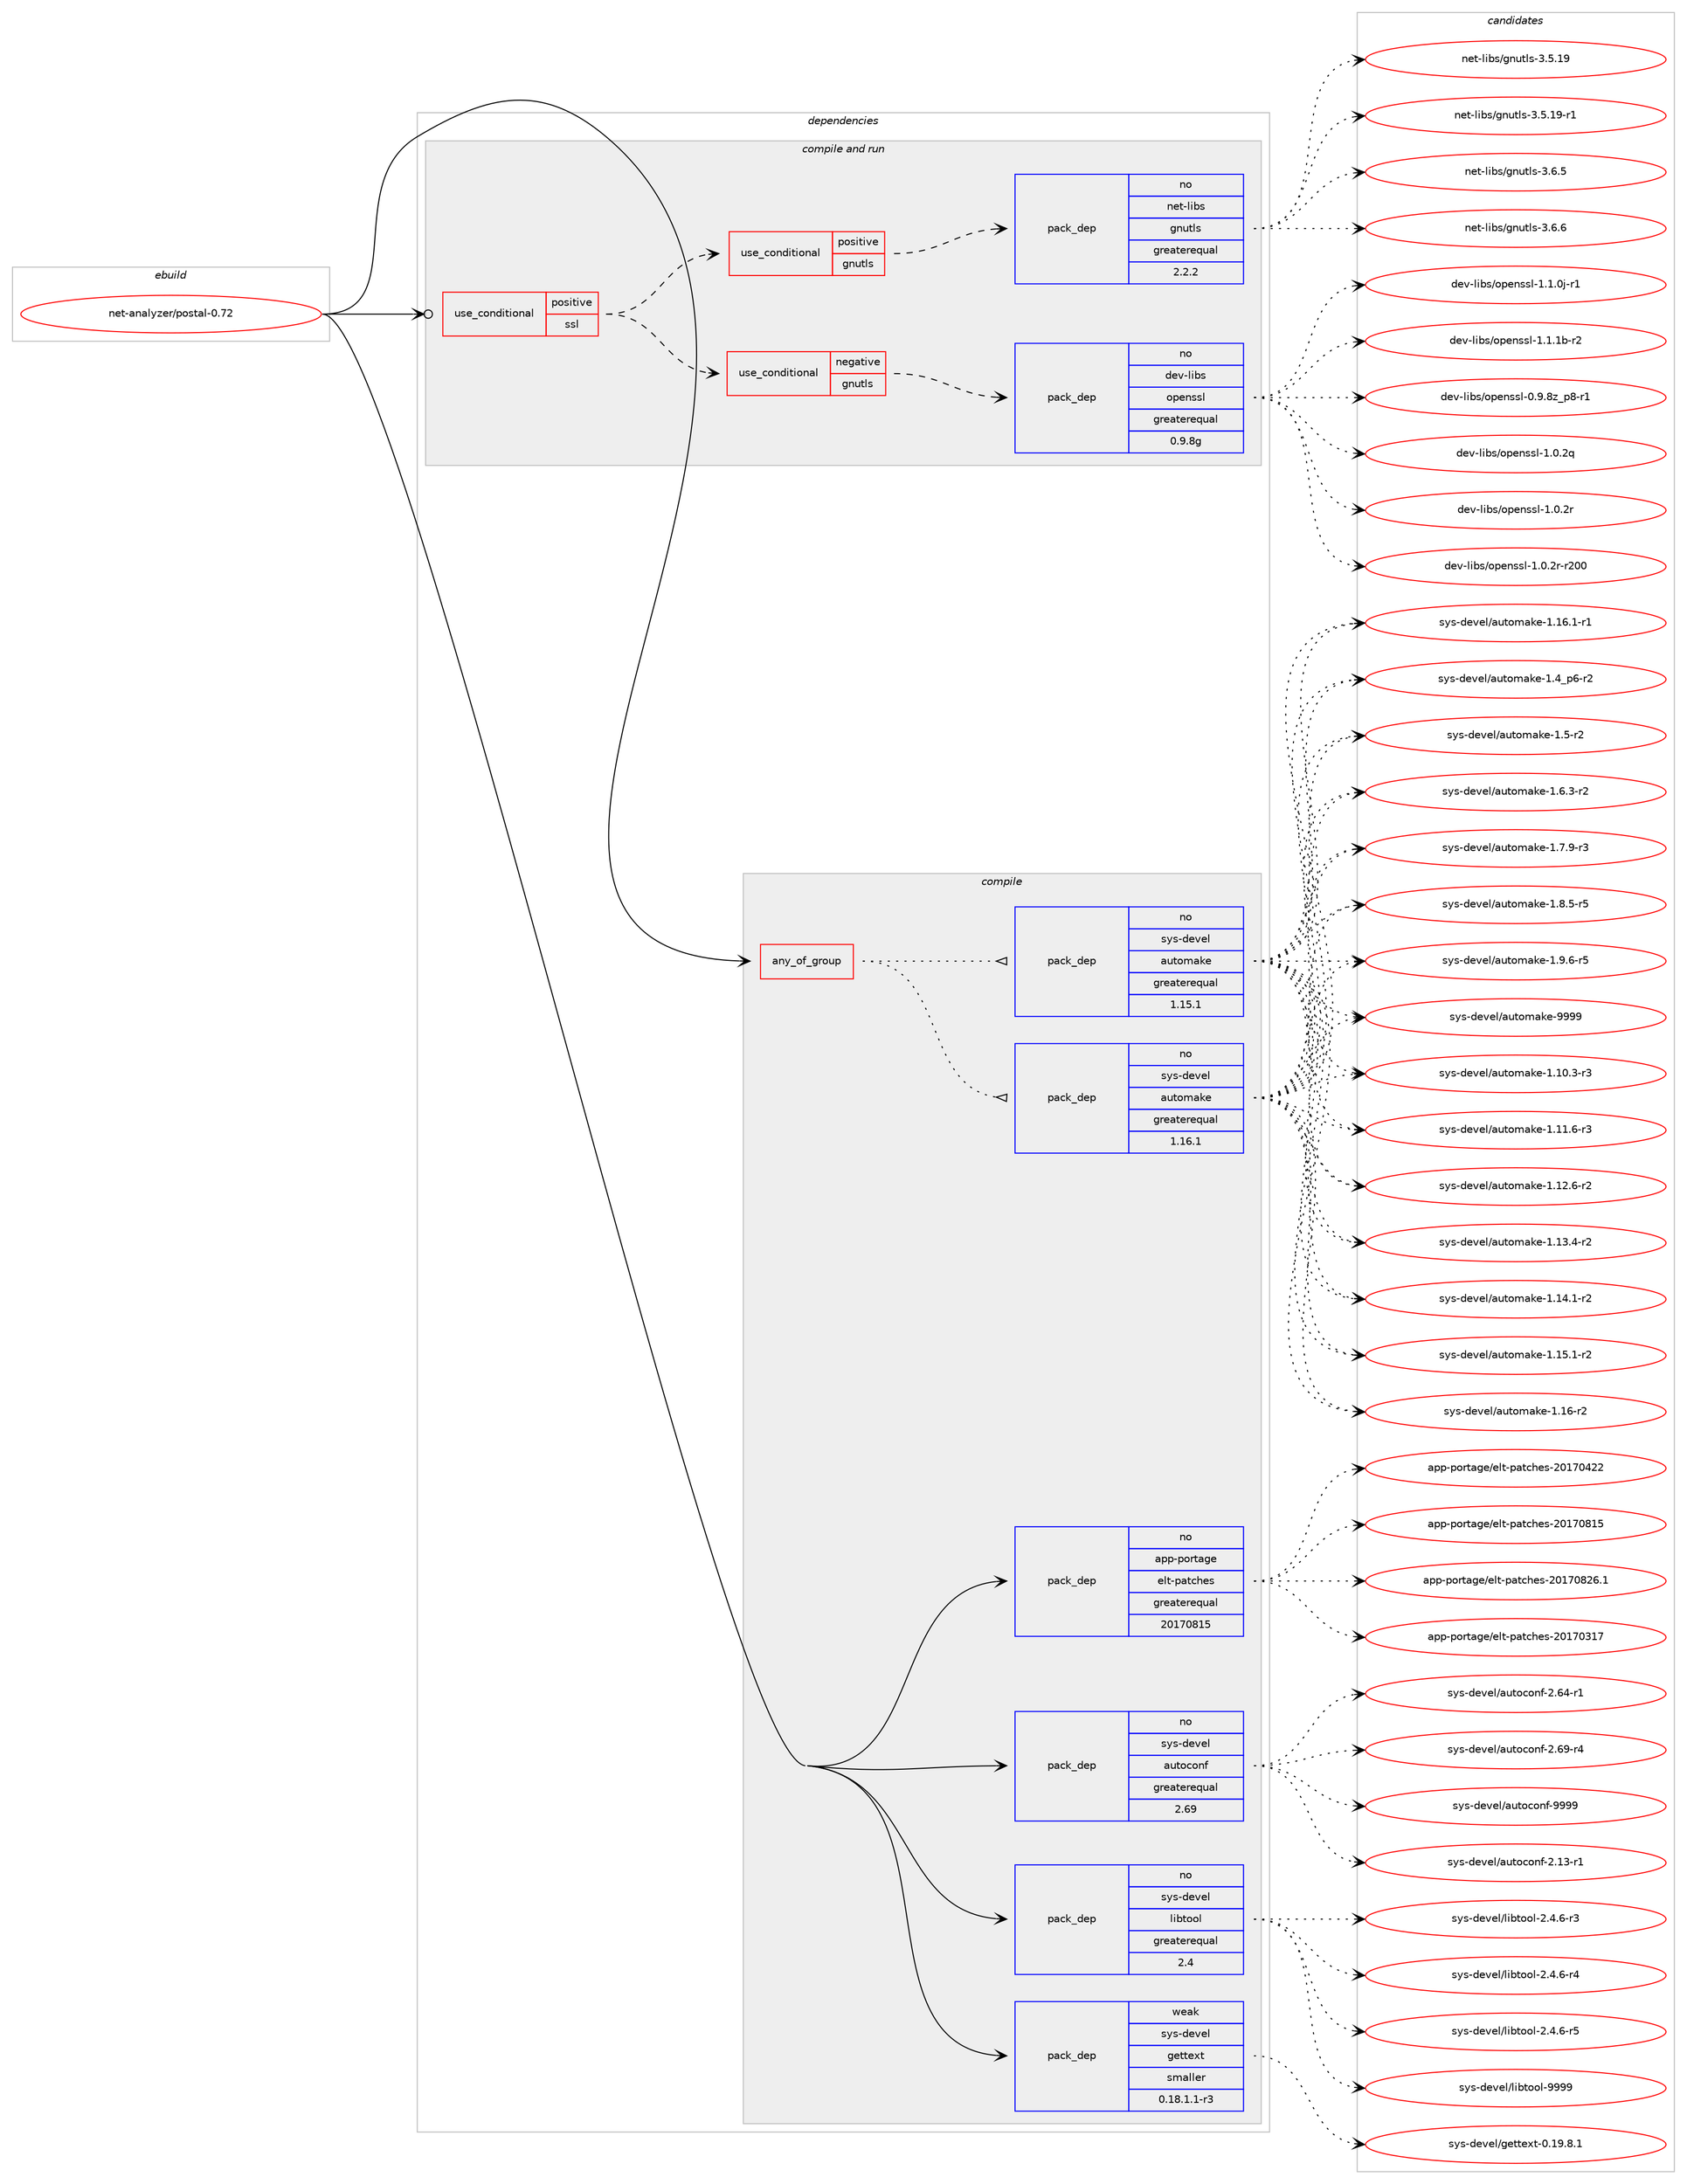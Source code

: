 digraph prolog {

# *************
# Graph options
# *************

newrank=true;
concentrate=true;
compound=true;
graph [rankdir=LR,fontname=Helvetica,fontsize=10,ranksep=1.5];#, ranksep=2.5, nodesep=0.2];
edge  [arrowhead=vee];
node  [fontname=Helvetica,fontsize=10];

# **********
# The ebuild
# **********

subgraph cluster_leftcol {
color=gray;
rank=same;
label=<<i>ebuild</i>>;
id [label="net-analyzer/postal-0.72", color=red, width=4, href="../net-analyzer/postal-0.72.svg"];
}

# ****************
# The dependencies
# ****************

subgraph cluster_midcol {
color=gray;
label=<<i>dependencies</i>>;
subgraph cluster_compile {
fillcolor="#eeeeee";
style=filled;
label=<<i>compile</i>>;
subgraph any25856 {
dependency1646506 [label=<<TABLE BORDER="0" CELLBORDER="1" CELLSPACING="0" CELLPADDING="4"><TR><TD CELLPADDING="10">any_of_group</TD></TR></TABLE>>, shape=none, color=red];subgraph pack1177320 {
dependency1646507 [label=<<TABLE BORDER="0" CELLBORDER="1" CELLSPACING="0" CELLPADDING="4" WIDTH="220"><TR><TD ROWSPAN="6" CELLPADDING="30">pack_dep</TD></TR><TR><TD WIDTH="110">no</TD></TR><TR><TD>sys-devel</TD></TR><TR><TD>automake</TD></TR><TR><TD>greaterequal</TD></TR><TR><TD>1.16.1</TD></TR></TABLE>>, shape=none, color=blue];
}
dependency1646506:e -> dependency1646507:w [weight=20,style="dotted",arrowhead="oinv"];
subgraph pack1177321 {
dependency1646508 [label=<<TABLE BORDER="0" CELLBORDER="1" CELLSPACING="0" CELLPADDING="4" WIDTH="220"><TR><TD ROWSPAN="6" CELLPADDING="30">pack_dep</TD></TR><TR><TD WIDTH="110">no</TD></TR><TR><TD>sys-devel</TD></TR><TR><TD>automake</TD></TR><TR><TD>greaterequal</TD></TR><TR><TD>1.15.1</TD></TR></TABLE>>, shape=none, color=blue];
}
dependency1646506:e -> dependency1646508:w [weight=20,style="dotted",arrowhead="oinv"];
}
id:e -> dependency1646506:w [weight=20,style="solid",arrowhead="vee"];
subgraph pack1177322 {
dependency1646509 [label=<<TABLE BORDER="0" CELLBORDER="1" CELLSPACING="0" CELLPADDING="4" WIDTH="220"><TR><TD ROWSPAN="6" CELLPADDING="30">pack_dep</TD></TR><TR><TD WIDTH="110">no</TD></TR><TR><TD>app-portage</TD></TR><TR><TD>elt-patches</TD></TR><TR><TD>greaterequal</TD></TR><TR><TD>20170815</TD></TR></TABLE>>, shape=none, color=blue];
}
id:e -> dependency1646509:w [weight=20,style="solid",arrowhead="vee"];
subgraph pack1177323 {
dependency1646510 [label=<<TABLE BORDER="0" CELLBORDER="1" CELLSPACING="0" CELLPADDING="4" WIDTH="220"><TR><TD ROWSPAN="6" CELLPADDING="30">pack_dep</TD></TR><TR><TD WIDTH="110">no</TD></TR><TR><TD>sys-devel</TD></TR><TR><TD>autoconf</TD></TR><TR><TD>greaterequal</TD></TR><TR><TD>2.69</TD></TR></TABLE>>, shape=none, color=blue];
}
id:e -> dependency1646510:w [weight=20,style="solid",arrowhead="vee"];
subgraph pack1177324 {
dependency1646511 [label=<<TABLE BORDER="0" CELLBORDER="1" CELLSPACING="0" CELLPADDING="4" WIDTH="220"><TR><TD ROWSPAN="6" CELLPADDING="30">pack_dep</TD></TR><TR><TD WIDTH="110">no</TD></TR><TR><TD>sys-devel</TD></TR><TR><TD>libtool</TD></TR><TR><TD>greaterequal</TD></TR><TR><TD>2.4</TD></TR></TABLE>>, shape=none, color=blue];
}
id:e -> dependency1646511:w [weight=20,style="solid",arrowhead="vee"];
subgraph pack1177325 {
dependency1646512 [label=<<TABLE BORDER="0" CELLBORDER="1" CELLSPACING="0" CELLPADDING="4" WIDTH="220"><TR><TD ROWSPAN="6" CELLPADDING="30">pack_dep</TD></TR><TR><TD WIDTH="110">weak</TD></TR><TR><TD>sys-devel</TD></TR><TR><TD>gettext</TD></TR><TR><TD>smaller</TD></TR><TR><TD>0.18.1.1-r3</TD></TR></TABLE>>, shape=none, color=blue];
}
id:e -> dependency1646512:w [weight=20,style="solid",arrowhead="vee"];
}
subgraph cluster_compileandrun {
fillcolor="#eeeeee";
style=filled;
label=<<i>compile and run</i>>;
subgraph cond442555 {
dependency1646513 [label=<<TABLE BORDER="0" CELLBORDER="1" CELLSPACING="0" CELLPADDING="4"><TR><TD ROWSPAN="3" CELLPADDING="10">use_conditional</TD></TR><TR><TD>positive</TD></TR><TR><TD>ssl</TD></TR></TABLE>>, shape=none, color=red];
subgraph cond442556 {
dependency1646514 [label=<<TABLE BORDER="0" CELLBORDER="1" CELLSPACING="0" CELLPADDING="4"><TR><TD ROWSPAN="3" CELLPADDING="10">use_conditional</TD></TR><TR><TD>negative</TD></TR><TR><TD>gnutls</TD></TR></TABLE>>, shape=none, color=red];
subgraph pack1177326 {
dependency1646515 [label=<<TABLE BORDER="0" CELLBORDER="1" CELLSPACING="0" CELLPADDING="4" WIDTH="220"><TR><TD ROWSPAN="6" CELLPADDING="30">pack_dep</TD></TR><TR><TD WIDTH="110">no</TD></TR><TR><TD>dev-libs</TD></TR><TR><TD>openssl</TD></TR><TR><TD>greaterequal</TD></TR><TR><TD>0.9.8g</TD></TR></TABLE>>, shape=none, color=blue];
}
dependency1646514:e -> dependency1646515:w [weight=20,style="dashed",arrowhead="vee"];
}
dependency1646513:e -> dependency1646514:w [weight=20,style="dashed",arrowhead="vee"];
subgraph cond442557 {
dependency1646516 [label=<<TABLE BORDER="0" CELLBORDER="1" CELLSPACING="0" CELLPADDING="4"><TR><TD ROWSPAN="3" CELLPADDING="10">use_conditional</TD></TR><TR><TD>positive</TD></TR><TR><TD>gnutls</TD></TR></TABLE>>, shape=none, color=red];
subgraph pack1177327 {
dependency1646517 [label=<<TABLE BORDER="0" CELLBORDER="1" CELLSPACING="0" CELLPADDING="4" WIDTH="220"><TR><TD ROWSPAN="6" CELLPADDING="30">pack_dep</TD></TR><TR><TD WIDTH="110">no</TD></TR><TR><TD>net-libs</TD></TR><TR><TD>gnutls</TD></TR><TR><TD>greaterequal</TD></TR><TR><TD>2.2.2</TD></TR></TABLE>>, shape=none, color=blue];
}
dependency1646516:e -> dependency1646517:w [weight=20,style="dashed",arrowhead="vee"];
}
dependency1646513:e -> dependency1646516:w [weight=20,style="dashed",arrowhead="vee"];
}
id:e -> dependency1646513:w [weight=20,style="solid",arrowhead="odotvee"];
}
subgraph cluster_run {
fillcolor="#eeeeee";
style=filled;
label=<<i>run</i>>;
}
}

# **************
# The candidates
# **************

subgraph cluster_choices {
rank=same;
color=gray;
label=<<i>candidates</i>>;

subgraph choice1177320 {
color=black;
nodesep=1;
choice11512111545100101118101108479711711611110997107101454946494846514511451 [label="sys-devel/automake-1.10.3-r3", color=red, width=4,href="../sys-devel/automake-1.10.3-r3.svg"];
choice11512111545100101118101108479711711611110997107101454946494946544511451 [label="sys-devel/automake-1.11.6-r3", color=red, width=4,href="../sys-devel/automake-1.11.6-r3.svg"];
choice11512111545100101118101108479711711611110997107101454946495046544511450 [label="sys-devel/automake-1.12.6-r2", color=red, width=4,href="../sys-devel/automake-1.12.6-r2.svg"];
choice11512111545100101118101108479711711611110997107101454946495146524511450 [label="sys-devel/automake-1.13.4-r2", color=red, width=4,href="../sys-devel/automake-1.13.4-r2.svg"];
choice11512111545100101118101108479711711611110997107101454946495246494511450 [label="sys-devel/automake-1.14.1-r2", color=red, width=4,href="../sys-devel/automake-1.14.1-r2.svg"];
choice11512111545100101118101108479711711611110997107101454946495346494511450 [label="sys-devel/automake-1.15.1-r2", color=red, width=4,href="../sys-devel/automake-1.15.1-r2.svg"];
choice1151211154510010111810110847971171161111099710710145494649544511450 [label="sys-devel/automake-1.16-r2", color=red, width=4,href="../sys-devel/automake-1.16-r2.svg"];
choice11512111545100101118101108479711711611110997107101454946495446494511449 [label="sys-devel/automake-1.16.1-r1", color=red, width=4,href="../sys-devel/automake-1.16.1-r1.svg"];
choice115121115451001011181011084797117116111109971071014549465295112544511450 [label="sys-devel/automake-1.4_p6-r2", color=red, width=4,href="../sys-devel/automake-1.4_p6-r2.svg"];
choice11512111545100101118101108479711711611110997107101454946534511450 [label="sys-devel/automake-1.5-r2", color=red, width=4,href="../sys-devel/automake-1.5-r2.svg"];
choice115121115451001011181011084797117116111109971071014549465446514511450 [label="sys-devel/automake-1.6.3-r2", color=red, width=4,href="../sys-devel/automake-1.6.3-r2.svg"];
choice115121115451001011181011084797117116111109971071014549465546574511451 [label="sys-devel/automake-1.7.9-r3", color=red, width=4,href="../sys-devel/automake-1.7.9-r3.svg"];
choice115121115451001011181011084797117116111109971071014549465646534511453 [label="sys-devel/automake-1.8.5-r5", color=red, width=4,href="../sys-devel/automake-1.8.5-r5.svg"];
choice115121115451001011181011084797117116111109971071014549465746544511453 [label="sys-devel/automake-1.9.6-r5", color=red, width=4,href="../sys-devel/automake-1.9.6-r5.svg"];
choice115121115451001011181011084797117116111109971071014557575757 [label="sys-devel/automake-9999", color=red, width=4,href="../sys-devel/automake-9999.svg"];
dependency1646507:e -> choice11512111545100101118101108479711711611110997107101454946494846514511451:w [style=dotted,weight="100"];
dependency1646507:e -> choice11512111545100101118101108479711711611110997107101454946494946544511451:w [style=dotted,weight="100"];
dependency1646507:e -> choice11512111545100101118101108479711711611110997107101454946495046544511450:w [style=dotted,weight="100"];
dependency1646507:e -> choice11512111545100101118101108479711711611110997107101454946495146524511450:w [style=dotted,weight="100"];
dependency1646507:e -> choice11512111545100101118101108479711711611110997107101454946495246494511450:w [style=dotted,weight="100"];
dependency1646507:e -> choice11512111545100101118101108479711711611110997107101454946495346494511450:w [style=dotted,weight="100"];
dependency1646507:e -> choice1151211154510010111810110847971171161111099710710145494649544511450:w [style=dotted,weight="100"];
dependency1646507:e -> choice11512111545100101118101108479711711611110997107101454946495446494511449:w [style=dotted,weight="100"];
dependency1646507:e -> choice115121115451001011181011084797117116111109971071014549465295112544511450:w [style=dotted,weight="100"];
dependency1646507:e -> choice11512111545100101118101108479711711611110997107101454946534511450:w [style=dotted,weight="100"];
dependency1646507:e -> choice115121115451001011181011084797117116111109971071014549465446514511450:w [style=dotted,weight="100"];
dependency1646507:e -> choice115121115451001011181011084797117116111109971071014549465546574511451:w [style=dotted,weight="100"];
dependency1646507:e -> choice115121115451001011181011084797117116111109971071014549465646534511453:w [style=dotted,weight="100"];
dependency1646507:e -> choice115121115451001011181011084797117116111109971071014549465746544511453:w [style=dotted,weight="100"];
dependency1646507:e -> choice115121115451001011181011084797117116111109971071014557575757:w [style=dotted,weight="100"];
}
subgraph choice1177321 {
color=black;
nodesep=1;
choice11512111545100101118101108479711711611110997107101454946494846514511451 [label="sys-devel/automake-1.10.3-r3", color=red, width=4,href="../sys-devel/automake-1.10.3-r3.svg"];
choice11512111545100101118101108479711711611110997107101454946494946544511451 [label="sys-devel/automake-1.11.6-r3", color=red, width=4,href="../sys-devel/automake-1.11.6-r3.svg"];
choice11512111545100101118101108479711711611110997107101454946495046544511450 [label="sys-devel/automake-1.12.6-r2", color=red, width=4,href="../sys-devel/automake-1.12.6-r2.svg"];
choice11512111545100101118101108479711711611110997107101454946495146524511450 [label="sys-devel/automake-1.13.4-r2", color=red, width=4,href="../sys-devel/automake-1.13.4-r2.svg"];
choice11512111545100101118101108479711711611110997107101454946495246494511450 [label="sys-devel/automake-1.14.1-r2", color=red, width=4,href="../sys-devel/automake-1.14.1-r2.svg"];
choice11512111545100101118101108479711711611110997107101454946495346494511450 [label="sys-devel/automake-1.15.1-r2", color=red, width=4,href="../sys-devel/automake-1.15.1-r2.svg"];
choice1151211154510010111810110847971171161111099710710145494649544511450 [label="sys-devel/automake-1.16-r2", color=red, width=4,href="../sys-devel/automake-1.16-r2.svg"];
choice11512111545100101118101108479711711611110997107101454946495446494511449 [label="sys-devel/automake-1.16.1-r1", color=red, width=4,href="../sys-devel/automake-1.16.1-r1.svg"];
choice115121115451001011181011084797117116111109971071014549465295112544511450 [label="sys-devel/automake-1.4_p6-r2", color=red, width=4,href="../sys-devel/automake-1.4_p6-r2.svg"];
choice11512111545100101118101108479711711611110997107101454946534511450 [label="sys-devel/automake-1.5-r2", color=red, width=4,href="../sys-devel/automake-1.5-r2.svg"];
choice115121115451001011181011084797117116111109971071014549465446514511450 [label="sys-devel/automake-1.6.3-r2", color=red, width=4,href="../sys-devel/automake-1.6.3-r2.svg"];
choice115121115451001011181011084797117116111109971071014549465546574511451 [label="sys-devel/automake-1.7.9-r3", color=red, width=4,href="../sys-devel/automake-1.7.9-r3.svg"];
choice115121115451001011181011084797117116111109971071014549465646534511453 [label="sys-devel/automake-1.8.5-r5", color=red, width=4,href="../sys-devel/automake-1.8.5-r5.svg"];
choice115121115451001011181011084797117116111109971071014549465746544511453 [label="sys-devel/automake-1.9.6-r5", color=red, width=4,href="../sys-devel/automake-1.9.6-r5.svg"];
choice115121115451001011181011084797117116111109971071014557575757 [label="sys-devel/automake-9999", color=red, width=4,href="../sys-devel/automake-9999.svg"];
dependency1646508:e -> choice11512111545100101118101108479711711611110997107101454946494846514511451:w [style=dotted,weight="100"];
dependency1646508:e -> choice11512111545100101118101108479711711611110997107101454946494946544511451:w [style=dotted,weight="100"];
dependency1646508:e -> choice11512111545100101118101108479711711611110997107101454946495046544511450:w [style=dotted,weight="100"];
dependency1646508:e -> choice11512111545100101118101108479711711611110997107101454946495146524511450:w [style=dotted,weight="100"];
dependency1646508:e -> choice11512111545100101118101108479711711611110997107101454946495246494511450:w [style=dotted,weight="100"];
dependency1646508:e -> choice11512111545100101118101108479711711611110997107101454946495346494511450:w [style=dotted,weight="100"];
dependency1646508:e -> choice1151211154510010111810110847971171161111099710710145494649544511450:w [style=dotted,weight="100"];
dependency1646508:e -> choice11512111545100101118101108479711711611110997107101454946495446494511449:w [style=dotted,weight="100"];
dependency1646508:e -> choice115121115451001011181011084797117116111109971071014549465295112544511450:w [style=dotted,weight="100"];
dependency1646508:e -> choice11512111545100101118101108479711711611110997107101454946534511450:w [style=dotted,weight="100"];
dependency1646508:e -> choice115121115451001011181011084797117116111109971071014549465446514511450:w [style=dotted,weight="100"];
dependency1646508:e -> choice115121115451001011181011084797117116111109971071014549465546574511451:w [style=dotted,weight="100"];
dependency1646508:e -> choice115121115451001011181011084797117116111109971071014549465646534511453:w [style=dotted,weight="100"];
dependency1646508:e -> choice115121115451001011181011084797117116111109971071014549465746544511453:w [style=dotted,weight="100"];
dependency1646508:e -> choice115121115451001011181011084797117116111109971071014557575757:w [style=dotted,weight="100"];
}
subgraph choice1177322 {
color=black;
nodesep=1;
choice97112112451121111141169710310147101108116451129711699104101115455048495548514955 [label="app-portage/elt-patches-20170317", color=red, width=4,href="../app-portage/elt-patches-20170317.svg"];
choice97112112451121111141169710310147101108116451129711699104101115455048495548525050 [label="app-portage/elt-patches-20170422", color=red, width=4,href="../app-portage/elt-patches-20170422.svg"];
choice97112112451121111141169710310147101108116451129711699104101115455048495548564953 [label="app-portage/elt-patches-20170815", color=red, width=4,href="../app-portage/elt-patches-20170815.svg"];
choice971121124511211111411697103101471011081164511297116991041011154550484955485650544649 [label="app-portage/elt-patches-20170826.1", color=red, width=4,href="../app-portage/elt-patches-20170826.1.svg"];
dependency1646509:e -> choice97112112451121111141169710310147101108116451129711699104101115455048495548514955:w [style=dotted,weight="100"];
dependency1646509:e -> choice97112112451121111141169710310147101108116451129711699104101115455048495548525050:w [style=dotted,weight="100"];
dependency1646509:e -> choice97112112451121111141169710310147101108116451129711699104101115455048495548564953:w [style=dotted,weight="100"];
dependency1646509:e -> choice971121124511211111411697103101471011081164511297116991041011154550484955485650544649:w [style=dotted,weight="100"];
}
subgraph choice1177323 {
color=black;
nodesep=1;
choice1151211154510010111810110847971171161119911111010245504649514511449 [label="sys-devel/autoconf-2.13-r1", color=red, width=4,href="../sys-devel/autoconf-2.13-r1.svg"];
choice1151211154510010111810110847971171161119911111010245504654524511449 [label="sys-devel/autoconf-2.64-r1", color=red, width=4,href="../sys-devel/autoconf-2.64-r1.svg"];
choice1151211154510010111810110847971171161119911111010245504654574511452 [label="sys-devel/autoconf-2.69-r4", color=red, width=4,href="../sys-devel/autoconf-2.69-r4.svg"];
choice115121115451001011181011084797117116111991111101024557575757 [label="sys-devel/autoconf-9999", color=red, width=4,href="../sys-devel/autoconf-9999.svg"];
dependency1646510:e -> choice1151211154510010111810110847971171161119911111010245504649514511449:w [style=dotted,weight="100"];
dependency1646510:e -> choice1151211154510010111810110847971171161119911111010245504654524511449:w [style=dotted,weight="100"];
dependency1646510:e -> choice1151211154510010111810110847971171161119911111010245504654574511452:w [style=dotted,weight="100"];
dependency1646510:e -> choice115121115451001011181011084797117116111991111101024557575757:w [style=dotted,weight="100"];
}
subgraph choice1177324 {
color=black;
nodesep=1;
choice1151211154510010111810110847108105981161111111084550465246544511451 [label="sys-devel/libtool-2.4.6-r3", color=red, width=4,href="../sys-devel/libtool-2.4.6-r3.svg"];
choice1151211154510010111810110847108105981161111111084550465246544511452 [label="sys-devel/libtool-2.4.6-r4", color=red, width=4,href="../sys-devel/libtool-2.4.6-r4.svg"];
choice1151211154510010111810110847108105981161111111084550465246544511453 [label="sys-devel/libtool-2.4.6-r5", color=red, width=4,href="../sys-devel/libtool-2.4.6-r5.svg"];
choice1151211154510010111810110847108105981161111111084557575757 [label="sys-devel/libtool-9999", color=red, width=4,href="../sys-devel/libtool-9999.svg"];
dependency1646511:e -> choice1151211154510010111810110847108105981161111111084550465246544511451:w [style=dotted,weight="100"];
dependency1646511:e -> choice1151211154510010111810110847108105981161111111084550465246544511452:w [style=dotted,weight="100"];
dependency1646511:e -> choice1151211154510010111810110847108105981161111111084550465246544511453:w [style=dotted,weight="100"];
dependency1646511:e -> choice1151211154510010111810110847108105981161111111084557575757:w [style=dotted,weight="100"];
}
subgraph choice1177325 {
color=black;
nodesep=1;
choice1151211154510010111810110847103101116116101120116454846495746564649 [label="sys-devel/gettext-0.19.8.1", color=red, width=4,href="../sys-devel/gettext-0.19.8.1.svg"];
dependency1646512:e -> choice1151211154510010111810110847103101116116101120116454846495746564649:w [style=dotted,weight="100"];
}
subgraph choice1177326 {
color=black;
nodesep=1;
choice10010111845108105981154711111210111011511510845484657465612295112564511449 [label="dev-libs/openssl-0.9.8z_p8-r1", color=red, width=4,href="../dev-libs/openssl-0.9.8z_p8-r1.svg"];
choice100101118451081059811547111112101110115115108454946484650113 [label="dev-libs/openssl-1.0.2q", color=red, width=4,href="../dev-libs/openssl-1.0.2q.svg"];
choice100101118451081059811547111112101110115115108454946484650114 [label="dev-libs/openssl-1.0.2r", color=red, width=4,href="../dev-libs/openssl-1.0.2r.svg"];
choice10010111845108105981154711111210111011511510845494648465011445114504848 [label="dev-libs/openssl-1.0.2r-r200", color=red, width=4,href="../dev-libs/openssl-1.0.2r-r200.svg"];
choice1001011184510810598115471111121011101151151084549464946481064511449 [label="dev-libs/openssl-1.1.0j-r1", color=red, width=4,href="../dev-libs/openssl-1.1.0j-r1.svg"];
choice100101118451081059811547111112101110115115108454946494649984511450 [label="dev-libs/openssl-1.1.1b-r2", color=red, width=4,href="../dev-libs/openssl-1.1.1b-r2.svg"];
dependency1646515:e -> choice10010111845108105981154711111210111011511510845484657465612295112564511449:w [style=dotted,weight="100"];
dependency1646515:e -> choice100101118451081059811547111112101110115115108454946484650113:w [style=dotted,weight="100"];
dependency1646515:e -> choice100101118451081059811547111112101110115115108454946484650114:w [style=dotted,weight="100"];
dependency1646515:e -> choice10010111845108105981154711111210111011511510845494648465011445114504848:w [style=dotted,weight="100"];
dependency1646515:e -> choice1001011184510810598115471111121011101151151084549464946481064511449:w [style=dotted,weight="100"];
dependency1646515:e -> choice100101118451081059811547111112101110115115108454946494649984511450:w [style=dotted,weight="100"];
}
subgraph choice1177327 {
color=black;
nodesep=1;
choice11010111645108105981154710311011711610811545514653464957 [label="net-libs/gnutls-3.5.19", color=red, width=4,href="../net-libs/gnutls-3.5.19.svg"];
choice110101116451081059811547103110117116108115455146534649574511449 [label="net-libs/gnutls-3.5.19-r1", color=red, width=4,href="../net-libs/gnutls-3.5.19-r1.svg"];
choice110101116451081059811547103110117116108115455146544653 [label="net-libs/gnutls-3.6.5", color=red, width=4,href="../net-libs/gnutls-3.6.5.svg"];
choice110101116451081059811547103110117116108115455146544654 [label="net-libs/gnutls-3.6.6", color=red, width=4,href="../net-libs/gnutls-3.6.6.svg"];
dependency1646517:e -> choice11010111645108105981154710311011711610811545514653464957:w [style=dotted,weight="100"];
dependency1646517:e -> choice110101116451081059811547103110117116108115455146534649574511449:w [style=dotted,weight="100"];
dependency1646517:e -> choice110101116451081059811547103110117116108115455146544653:w [style=dotted,weight="100"];
dependency1646517:e -> choice110101116451081059811547103110117116108115455146544654:w [style=dotted,weight="100"];
}
}

}
